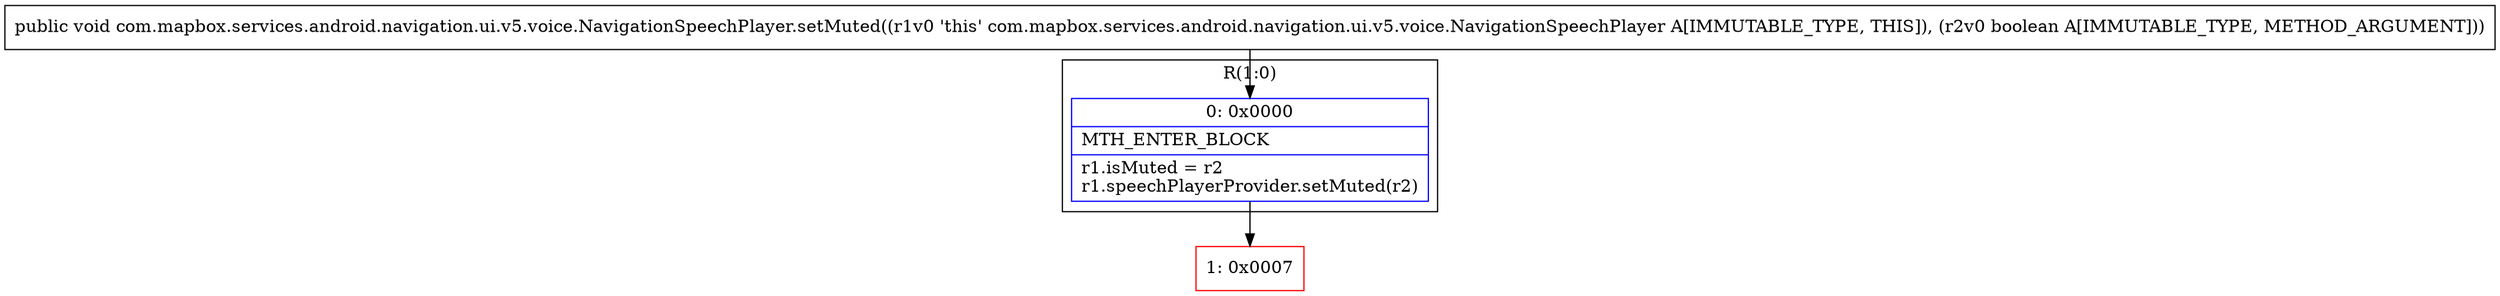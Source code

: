 digraph "CFG forcom.mapbox.services.android.navigation.ui.v5.voice.NavigationSpeechPlayer.setMuted(Z)V" {
subgraph cluster_Region_1548942527 {
label = "R(1:0)";
node [shape=record,color=blue];
Node_0 [shape=record,label="{0\:\ 0x0000|MTH_ENTER_BLOCK\l|r1.isMuted = r2\lr1.speechPlayerProvider.setMuted(r2)\l}"];
}
Node_1 [shape=record,color=red,label="{1\:\ 0x0007}"];
MethodNode[shape=record,label="{public void com.mapbox.services.android.navigation.ui.v5.voice.NavigationSpeechPlayer.setMuted((r1v0 'this' com.mapbox.services.android.navigation.ui.v5.voice.NavigationSpeechPlayer A[IMMUTABLE_TYPE, THIS]), (r2v0 boolean A[IMMUTABLE_TYPE, METHOD_ARGUMENT])) }"];
MethodNode -> Node_0;
Node_0 -> Node_1;
}

